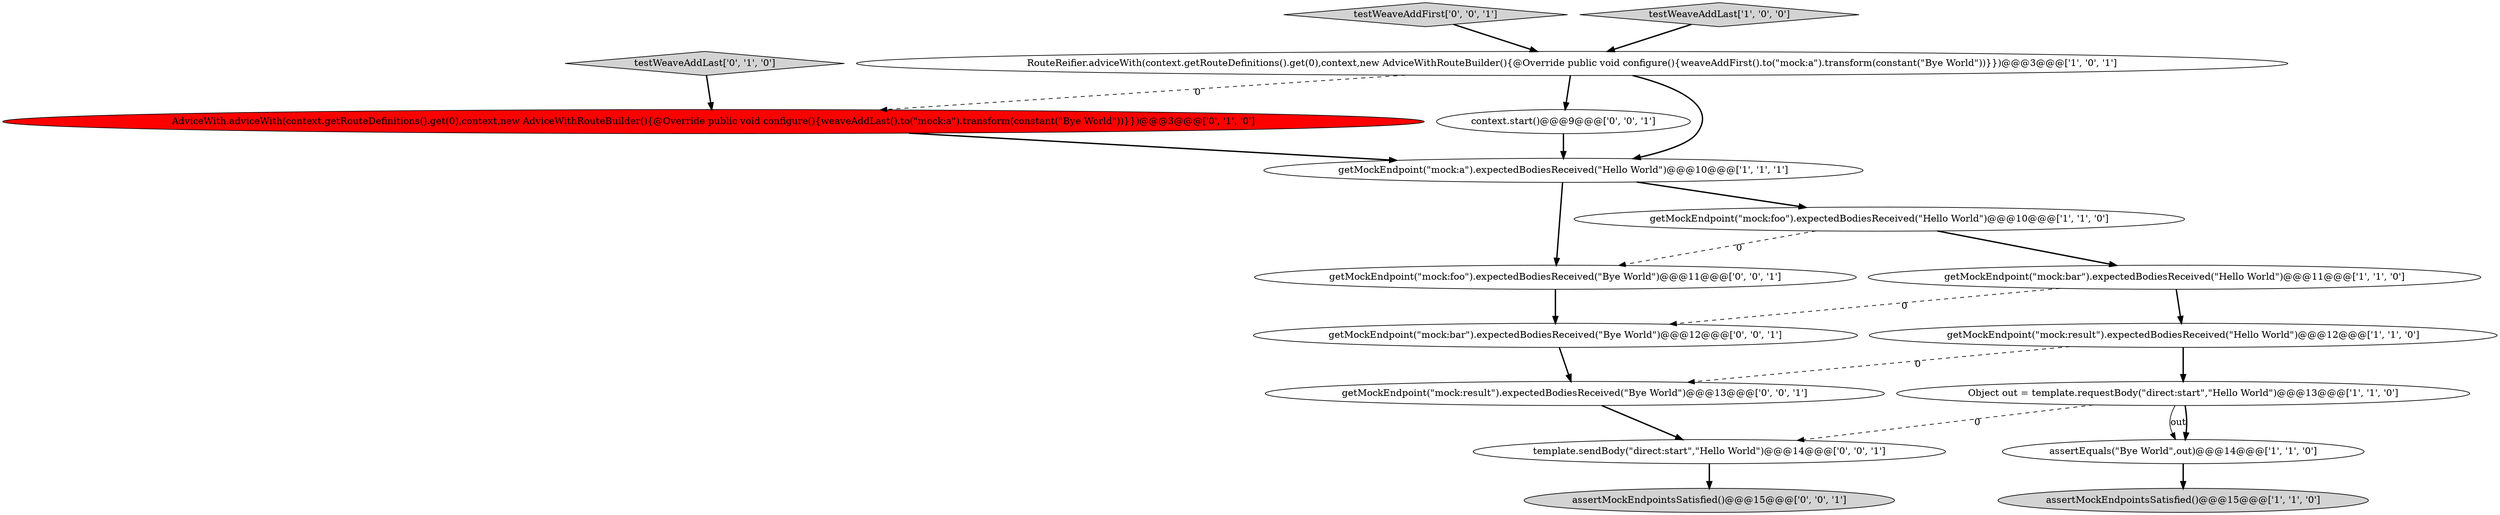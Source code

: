 digraph {
16 [style = filled, label = "assertMockEndpointsSatisfied()@@@15@@@['0', '0', '1']", fillcolor = lightgray, shape = ellipse image = "AAA0AAABBB3BBB"];
13 [style = filled, label = "context.start()@@@9@@@['0', '0', '1']", fillcolor = white, shape = ellipse image = "AAA0AAABBB3BBB"];
2 [style = filled, label = "RouteReifier.adviceWith(context.getRouteDefinitions().get(0),context,new AdviceWithRouteBuilder(){@Override public void configure(){weaveAddFirst().to(\"mock:a\").transform(constant(\"Bye World\"))}})@@@3@@@['1', '0', '1']", fillcolor = white, shape = ellipse image = "AAA0AAABBB1BBB"];
4 [style = filled, label = "assertEquals(\"Bye World\",out)@@@14@@@['1', '1', '0']", fillcolor = white, shape = ellipse image = "AAA0AAABBB1BBB"];
3 [style = filled, label = "getMockEndpoint(\"mock:result\").expectedBodiesReceived(\"Hello World\")@@@12@@@['1', '1', '0']", fillcolor = white, shape = ellipse image = "AAA0AAABBB1BBB"];
12 [style = filled, label = "testWeaveAddFirst['0', '0', '1']", fillcolor = lightgray, shape = diamond image = "AAA0AAABBB3BBB"];
9 [style = filled, label = "AdviceWith.adviceWith(context.getRouteDefinitions().get(0),context,new AdviceWithRouteBuilder(){@Override public void configure(){weaveAddLast().to(\"mock:a\").transform(constant(\"Bye World\"))}})@@@3@@@['0', '1', '0']", fillcolor = red, shape = ellipse image = "AAA1AAABBB2BBB"];
17 [style = filled, label = "getMockEndpoint(\"mock:bar\").expectedBodiesReceived(\"Bye World\")@@@12@@@['0', '0', '1']", fillcolor = white, shape = ellipse image = "AAA0AAABBB3BBB"];
0 [style = filled, label = "getMockEndpoint(\"mock:bar\").expectedBodiesReceived(\"Hello World\")@@@11@@@['1', '1', '0']", fillcolor = white, shape = ellipse image = "AAA0AAABBB1BBB"];
8 [style = filled, label = "getMockEndpoint(\"mock:a\").expectedBodiesReceived(\"Hello World\")@@@10@@@['1', '1', '1']", fillcolor = white, shape = ellipse image = "AAA0AAABBB1BBB"];
11 [style = filled, label = "getMockEndpoint(\"mock:foo\").expectedBodiesReceived(\"Bye World\")@@@11@@@['0', '0', '1']", fillcolor = white, shape = ellipse image = "AAA0AAABBB3BBB"];
6 [style = filled, label = "getMockEndpoint(\"mock:foo\").expectedBodiesReceived(\"Hello World\")@@@10@@@['1', '1', '0']", fillcolor = white, shape = ellipse image = "AAA0AAABBB1BBB"];
10 [style = filled, label = "testWeaveAddLast['0', '1', '0']", fillcolor = lightgray, shape = diamond image = "AAA0AAABBB2BBB"];
15 [style = filled, label = "template.sendBody(\"direct:start\",\"Hello World\")@@@14@@@['0', '0', '1']", fillcolor = white, shape = ellipse image = "AAA0AAABBB3BBB"];
14 [style = filled, label = "getMockEndpoint(\"mock:result\").expectedBodiesReceived(\"Bye World\")@@@13@@@['0', '0', '1']", fillcolor = white, shape = ellipse image = "AAA0AAABBB3BBB"];
5 [style = filled, label = "Object out = template.requestBody(\"direct:start\",\"Hello World\")@@@13@@@['1', '1', '0']", fillcolor = white, shape = ellipse image = "AAA0AAABBB1BBB"];
1 [style = filled, label = "testWeaveAddLast['1', '0', '0']", fillcolor = lightgray, shape = diamond image = "AAA0AAABBB1BBB"];
7 [style = filled, label = "assertMockEndpointsSatisfied()@@@15@@@['1', '1', '0']", fillcolor = lightgray, shape = ellipse image = "AAA0AAABBB1BBB"];
0->3 [style = bold, label=""];
5->4 [style = solid, label="out"];
6->11 [style = dashed, label="0"];
8->6 [style = bold, label=""];
6->0 [style = bold, label=""];
9->8 [style = bold, label=""];
15->16 [style = bold, label=""];
0->17 [style = dashed, label="0"];
4->7 [style = bold, label=""];
2->13 [style = bold, label=""];
12->2 [style = bold, label=""];
3->5 [style = bold, label=""];
17->14 [style = bold, label=""];
2->9 [style = dashed, label="0"];
5->4 [style = bold, label=""];
11->17 [style = bold, label=""];
14->15 [style = bold, label=""];
1->2 [style = bold, label=""];
10->9 [style = bold, label=""];
13->8 [style = bold, label=""];
3->14 [style = dashed, label="0"];
5->15 [style = dashed, label="0"];
8->11 [style = bold, label=""];
2->8 [style = bold, label=""];
}
